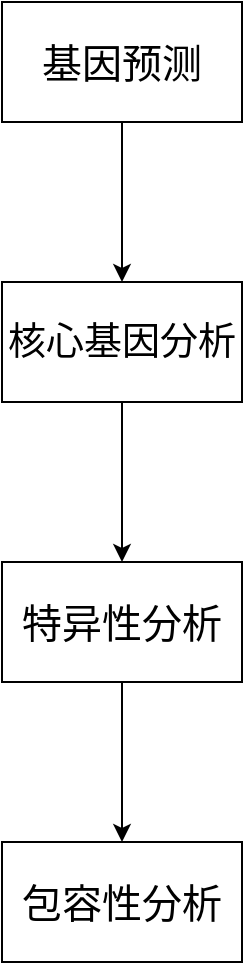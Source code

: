 <mxfile version="24.4.13" type="github">
  <diagram name="第 1 页" id="bvnDBQROtfGym5VGo4XX">
    <mxGraphModel dx="1434" dy="738" grid="1" gridSize="10" guides="1" tooltips="1" connect="1" arrows="1" fold="1" page="1" pageScale="1" pageWidth="827" pageHeight="1169" math="0" shadow="0">
      <root>
        <mxCell id="0" />
        <mxCell id="1" parent="0" />
        <mxCell id="Zr6zv9bqvY-a6Jd0Q0DN-3" value="" style="edgeStyle=orthogonalEdgeStyle;rounded=0;orthogonalLoop=1;jettySize=auto;html=1;" edge="1" parent="1" source="Zr6zv9bqvY-a6Jd0Q0DN-1" target="Zr6zv9bqvY-a6Jd0Q0DN-2">
          <mxGeometry relative="1" as="geometry" />
        </mxCell>
        <mxCell id="Zr6zv9bqvY-a6Jd0Q0DN-1" value="&lt;font style=&quot;font-size: 20px;&quot;&gt;基因预测&lt;/font&gt;" style="rounded=0;whiteSpace=wrap;html=1;fontSize=20;" vertex="1" parent="1">
          <mxGeometry x="354" y="90" width="120" height="60" as="geometry" />
        </mxCell>
        <mxCell id="Zr6zv9bqvY-a6Jd0Q0DN-5" value="" style="edgeStyle=orthogonalEdgeStyle;rounded=0;orthogonalLoop=1;jettySize=auto;html=1;" edge="1" parent="1" source="Zr6zv9bqvY-a6Jd0Q0DN-2" target="Zr6zv9bqvY-a6Jd0Q0DN-4">
          <mxGeometry relative="1" as="geometry" />
        </mxCell>
        <mxCell id="Zr6zv9bqvY-a6Jd0Q0DN-2" value="核心基因分析" style="rounded=0;whiteSpace=wrap;html=1;fontSize=19;" vertex="1" parent="1">
          <mxGeometry x="354" y="230" width="120" height="60" as="geometry" />
        </mxCell>
        <mxCell id="Zr6zv9bqvY-a6Jd0Q0DN-7" value="" style="edgeStyle=orthogonalEdgeStyle;rounded=0;orthogonalLoop=1;jettySize=auto;html=1;" edge="1" parent="1" source="Zr6zv9bqvY-a6Jd0Q0DN-4" target="Zr6zv9bqvY-a6Jd0Q0DN-6">
          <mxGeometry relative="1" as="geometry" />
        </mxCell>
        <mxCell id="Zr6zv9bqvY-a6Jd0Q0DN-4" value="&lt;font style=&quot;font-size: 20px;&quot;&gt;特异性分析&lt;/font&gt;" style="rounded=0;whiteSpace=wrap;html=1;fontSize=20;" vertex="1" parent="1">
          <mxGeometry x="354" y="370" width="120" height="60" as="geometry" />
        </mxCell>
        <mxCell id="Zr6zv9bqvY-a6Jd0Q0DN-6" value="包容性分析" style="rounded=0;whiteSpace=wrap;html=1;fontSize=20;" vertex="1" parent="1">
          <mxGeometry x="354" y="510" width="120" height="60" as="geometry" />
        </mxCell>
      </root>
    </mxGraphModel>
  </diagram>
</mxfile>
